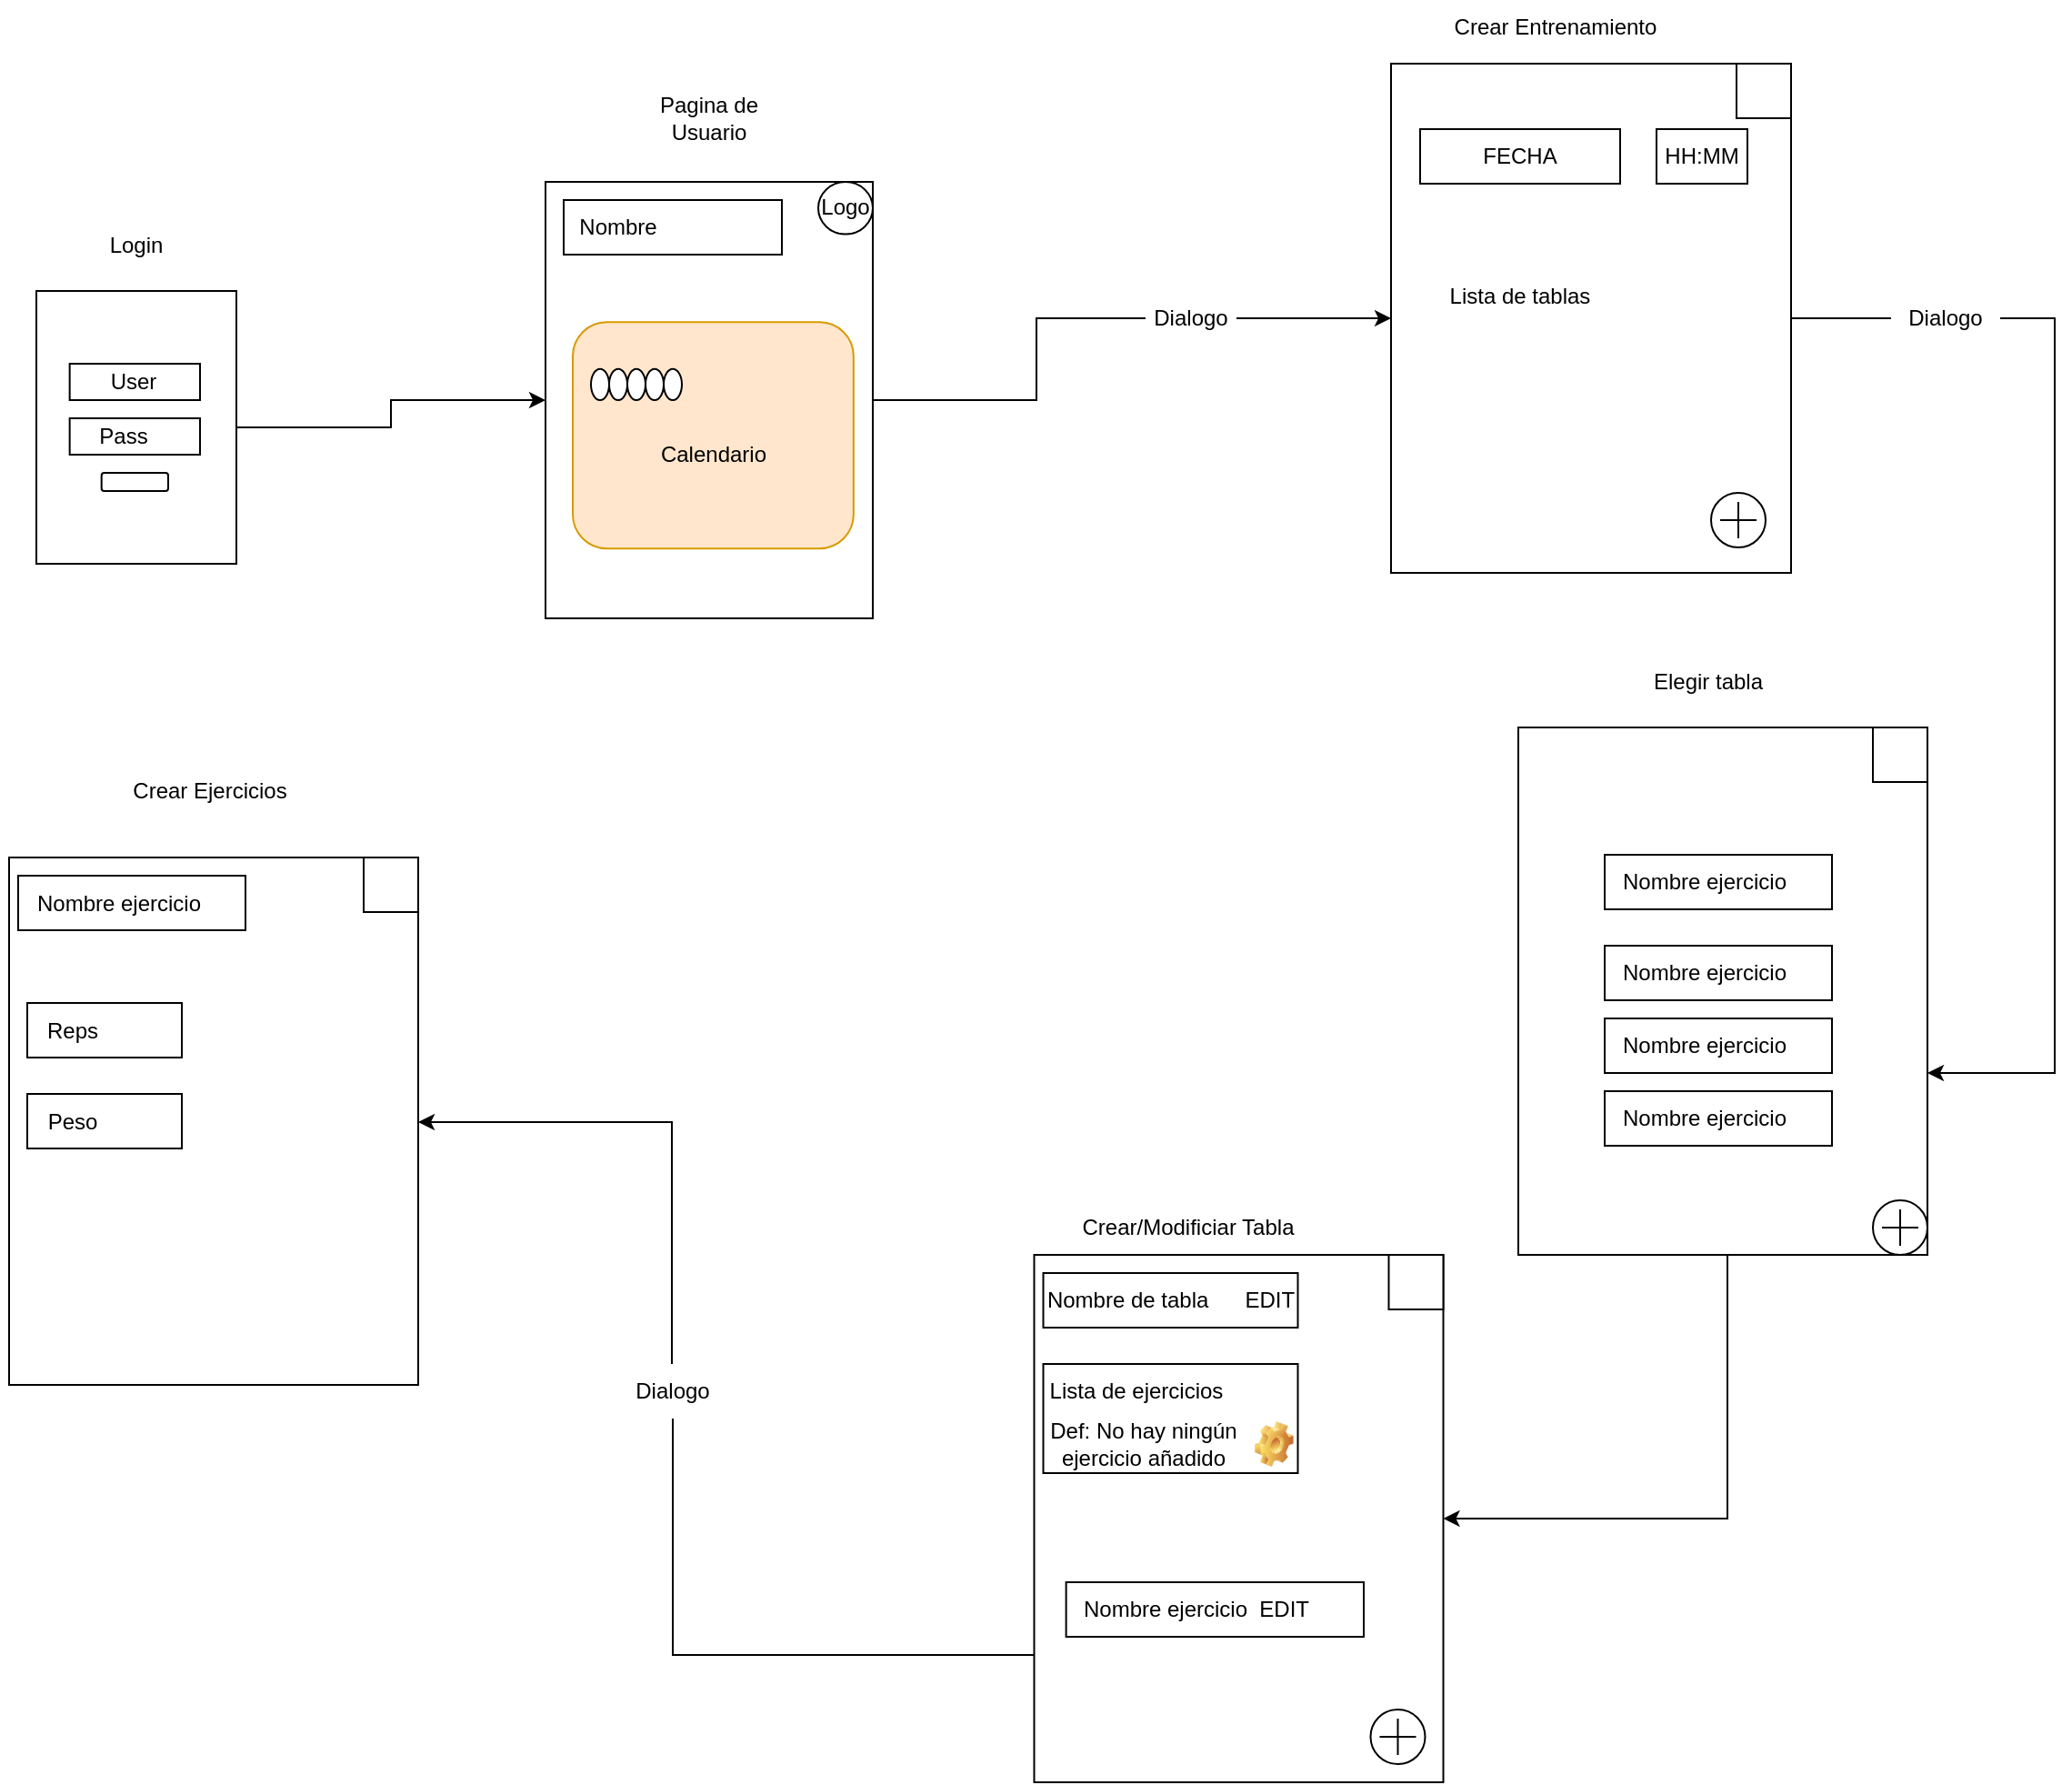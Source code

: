 <mxfile version="20.5.1" type="device"><diagram id="bfKmeoJd5E_kdE8LkjpS" name="Página-1"><mxGraphModel dx="2511" dy="3309" grid="1" gridSize="10" guides="1" tooltips="1" connect="1" arrows="1" fold="1" page="1" pageScale="1" pageWidth="1200" pageHeight="1920" math="0" shadow="0"><root><mxCell id="0"/><mxCell id="1" parent="0"/><mxCell id="ymMyOuuvv_VP9V4sdqQf-6" style="edgeStyle=orthogonalEdgeStyle;rounded=0;orthogonalLoop=1;jettySize=auto;html=1;" parent="1" source="ymMyOuuvv_VP9V4sdqQf-1" target="ymMyOuuvv_VP9V4sdqQf-5" edge="1"><mxGeometry relative="1" as="geometry"/></mxCell><mxCell id="Danm5zSsWhd78pHyE9Uv-7" style="edgeStyle=orthogonalEdgeStyle;rounded=0;orthogonalLoop=1;jettySize=auto;html=1;" parent="1" source="ymMyOuuvv_VP9V4sdqQf-30" target="ymMyOuuvv_VP9V4sdqQf-23" edge="1"><mxGeometry relative="1" as="geometry"/></mxCell><mxCell id="ymMyOuuvv_VP9V4sdqQf-30" value="Dialogo" style="text;html=1;strokeColor=none;fillColor=none;align=center;verticalAlign=middle;whiteSpace=wrap;rounded=0;" parent="1" vertex="1"><mxGeometry x="680" y="80" width="50" height="30" as="geometry"/></mxCell><mxCell id="ymMyOuuvv_VP9V4sdqQf-31" value="" style="edgeStyle=orthogonalEdgeStyle;rounded=0;orthogonalLoop=1;jettySize=auto;html=1;endArrow=none;exitX=1;exitY=0.5;exitDx=0;exitDy=0;" parent="1" source="ymMyOuuvv_VP9V4sdqQf-5" target="ymMyOuuvv_VP9V4sdqQf-30" edge="1"><mxGeometry relative="1" as="geometry"><mxPoint x="390.029" y="340" as="sourcePoint"/><mxPoint x="370.029" y="440" as="targetPoint"/><Array as="points"><mxPoint x="620" y="140"/><mxPoint x="620" y="95"/></Array></mxGeometry></mxCell><mxCell id="Danm5zSsWhd78pHyE9Uv-6" value="" style="group" parent="1" vertex="1" connectable="0"><mxGeometry x="781" y="-45" width="249" height="280" as="geometry"/></mxCell><mxCell id="Danm5zSsWhd78pHyE9Uv-11" value="" style="group" parent="Danm5zSsWhd78pHyE9Uv-6" vertex="1" connectable="0"><mxGeometry x="30" width="224" height="280" as="geometry"/></mxCell><mxCell id="ymMyOuuvv_VP9V4sdqQf-23" value="" style="rounded=0;whiteSpace=wrap;html=1;" parent="Danm5zSsWhd78pHyE9Uv-11" vertex="1"><mxGeometry x="4" width="220" height="280" as="geometry"/></mxCell><mxCell id="ymMyOuuvv_VP9V4sdqQf-32" value="" style="rounded=0;whiteSpace=wrap;html=1;" parent="Danm5zSsWhd78pHyE9Uv-11" vertex="1"><mxGeometry x="20" y="36" width="110" height="30" as="geometry"/></mxCell><mxCell id="ymMyOuuvv_VP9V4sdqQf-33" value="FECHA" style="text;html=1;strokeColor=none;fillColor=none;align=center;verticalAlign=middle;whiteSpace=wrap;rounded=0;" parent="Danm5zSsWhd78pHyE9Uv-11" vertex="1"><mxGeometry x="45" y="36" width="60" height="30" as="geometry"/></mxCell><mxCell id="ymMyOuuvv_VP9V4sdqQf-35" value="" style="rounded=0;whiteSpace=wrap;html=1;" parent="Danm5zSsWhd78pHyE9Uv-11" vertex="1"><mxGeometry x="150" y="36" width="50" height="30" as="geometry"/></mxCell><mxCell id="ymMyOuuvv_VP9V4sdqQf-36" value="HH:MM" style="text;html=1;strokeColor=none;fillColor=none;align=center;verticalAlign=middle;whiteSpace=wrap;rounded=0;" parent="Danm5zSsWhd78pHyE9Uv-11" vertex="1"><mxGeometry x="145" y="36" width="60" height="30" as="geometry"/></mxCell><mxCell id="ymMyOuuvv_VP9V4sdqQf-37" value="Lista de tablas" style="text;html=1;strokeColor=none;fillColor=none;align=center;verticalAlign=middle;whiteSpace=wrap;rounded=0;" parent="Danm5zSsWhd78pHyE9Uv-11" vertex="1"><mxGeometry x="10" y="115" width="130" height="26" as="geometry"/></mxCell><mxCell id="ymMyOuuvv_VP9V4sdqQf-39" value="" style="ellipse;whiteSpace=wrap;html=1;aspect=fixed;" parent="Danm5zSsWhd78pHyE9Uv-11" vertex="1"><mxGeometry x="180" y="236" width="30" height="30" as="geometry"/></mxCell><mxCell id="Danm5zSsWhd78pHyE9Uv-8" value="" style="rounded=0;whiteSpace=wrap;html=1;" parent="Danm5zSsWhd78pHyE9Uv-11" vertex="1"><mxGeometry x="194" width="30" height="30" as="geometry"/></mxCell><mxCell id="Danm5zSsWhd78pHyE9Uv-14" value="" style="verticalLabelPosition=bottom;verticalAlign=top;html=1;shape=mxgraph.basic.4_point_star_2;dx=1;" parent="Danm5zSsWhd78pHyE9Uv-11" vertex="1"><mxGeometry x="185" y="241" width="20" height="20" as="geometry"/></mxCell><mxCell id="bX38TQu_MB8c0oAX4eDd-33" style="edgeStyle=orthogonalEdgeStyle;rounded=0;orthogonalLoop=1;jettySize=auto;html=1;" edge="1" parent="1" source="Danm5zSsWhd78pHyE9Uv-23" target="bX38TQu_MB8c0oAX4eDd-9"><mxGeometry relative="1" as="geometry"><Array as="points"><mxPoint x="1180" y="95"/><mxPoint x="1180" y="510"/></Array></mxGeometry></mxCell><mxCell id="Danm5zSsWhd78pHyE9Uv-23" value="Dialogo" style="text;html=1;strokeColor=none;fillColor=none;align=center;verticalAlign=middle;whiteSpace=wrap;rounded=0;" parent="1" vertex="1"><mxGeometry x="1090" y="80" width="60" height="30" as="geometry"/></mxCell><mxCell id="Danm5zSsWhd78pHyE9Uv-24" value="" style="edgeStyle=orthogonalEdgeStyle;rounded=0;orthogonalLoop=1;jettySize=auto;html=1;endArrow=none;" parent="1" source="ymMyOuuvv_VP9V4sdqQf-23" target="Danm5zSsWhd78pHyE9Uv-23" edge="1"><mxGeometry relative="1" as="geometry"><mxPoint x="1029" y="95" as="sourcePoint"/><mxPoint x="1030.0" y="445" as="targetPoint"/><Array as="points"/></mxGeometry></mxCell><mxCell id="Danm5zSsWhd78pHyE9Uv-25" value="" style="group" parent="1" vertex="1" connectable="0"><mxGeometry x="70" y="40" width="110" height="190" as="geometry"/></mxCell><mxCell id="ymMyOuuvv_VP9V4sdqQf-2" value="Login" style="text;html=1;strokeColor=none;fillColor=none;align=center;verticalAlign=middle;whiteSpace=wrap;rounded=0;" parent="Danm5zSsWhd78pHyE9Uv-25" vertex="1"><mxGeometry x="25" width="60" height="30" as="geometry"/></mxCell><mxCell id="Danm5zSsWhd78pHyE9Uv-3" value="" style="group" parent="Danm5zSsWhd78pHyE9Uv-25" vertex="1" connectable="0"><mxGeometry y="40" width="110" height="150" as="geometry"/></mxCell><mxCell id="ymMyOuuvv_VP9V4sdqQf-1" value="" style="rounded=0;whiteSpace=wrap;html=1;" parent="Danm5zSsWhd78pHyE9Uv-3" vertex="1"><mxGeometry width="110" height="150" as="geometry"/></mxCell><mxCell id="ymMyOuuvv_VP9V4sdqQf-8" value="" style="rounded=0;whiteSpace=wrap;html=1;" parent="Danm5zSsWhd78pHyE9Uv-3" vertex="1"><mxGeometry x="18.33" y="40" width="71.67" height="20" as="geometry"/></mxCell><mxCell id="ymMyOuuvv_VP9V4sdqQf-9" value="" style="rounded=0;whiteSpace=wrap;html=1;" parent="Danm5zSsWhd78pHyE9Uv-3" vertex="1"><mxGeometry x="18.33" y="70" width="71.67" height="20" as="geometry"/></mxCell><mxCell id="ymMyOuuvv_VP9V4sdqQf-10" value="" style="rounded=1;whiteSpace=wrap;html=1;" parent="Danm5zSsWhd78pHyE9Uv-3" vertex="1"><mxGeometry x="35.833" y="100" width="36.667" height="10" as="geometry"/></mxCell><mxCell id="ymMyOuuvv_VP9V4sdqQf-11" value="User" style="text;html=1;strokeColor=none;fillColor=none;align=center;verticalAlign=middle;whiteSpace=wrap;rounded=0;" parent="Danm5zSsWhd78pHyE9Uv-3" vertex="1"><mxGeometry x="16.88" y="40" width="73.12" height="20" as="geometry"/></mxCell><mxCell id="Danm5zSsWhd78pHyE9Uv-5" value="Pass" style="text;html=1;strokeColor=none;fillColor=none;align=center;verticalAlign=middle;whiteSpace=wrap;rounded=0;" parent="Danm5zSsWhd78pHyE9Uv-3" vertex="1"><mxGeometry x="18.33" y="65" width="60" height="30" as="geometry"/></mxCell><mxCell id="Danm5zSsWhd78pHyE9Uv-26" value="" style="group" parent="1" vertex="1" connectable="0"><mxGeometry x="350" y="-30" width="200" height="290" as="geometry"/></mxCell><mxCell id="Danm5zSsWhd78pHyE9Uv-1" value="" style="group" parent="Danm5zSsWhd78pHyE9Uv-26" vertex="1" connectable="0"><mxGeometry y="50" width="200" height="240" as="geometry"/></mxCell><mxCell id="ymMyOuuvv_VP9V4sdqQf-5" value="" style="rounded=0;whiteSpace=wrap;html=1;" parent="Danm5zSsWhd78pHyE9Uv-1" vertex="1"><mxGeometry width="180" height="240" as="geometry"/></mxCell><mxCell id="ymMyOuuvv_VP9V4sdqQf-12" value="" style="ellipse;whiteSpace=wrap;html=1;" parent="Danm5zSsWhd78pHyE9Uv-1" vertex="1"><mxGeometry x="150.004" width="29.996" height="28.8" as="geometry"/></mxCell><mxCell id="ymMyOuuvv_VP9V4sdqQf-18" value="" style="rounded=1;whiteSpace=wrap;html=1;fillColor=#ffe6cc;strokeColor=#d79b00;" parent="Danm5zSsWhd78pHyE9Uv-1" vertex="1"><mxGeometry x="15.004" y="77.146" width="154.408" height="124.454" as="geometry"/></mxCell><mxCell id="ymMyOuuvv_VP9V4sdqQf-22" value="Calendario" style="text;html=1;strokeColor=none;fillColor=none;align=center;verticalAlign=middle;whiteSpace=wrap;rounded=0;" parent="Danm5zSsWhd78pHyE9Uv-1" vertex="1"><mxGeometry x="30.0" y="94.286" width="125.0" height="111.429" as="geometry"/></mxCell><mxCell id="ymMyOuuvv_VP9V4sdqQf-24" value="" style="ellipse;whiteSpace=wrap;html=1;" parent="Danm5zSsWhd78pHyE9Uv-1" vertex="1"><mxGeometry x="25.0" y="102.857" width="10.0" height="17.143" as="geometry"/></mxCell><mxCell id="ymMyOuuvv_VP9V4sdqQf-25" value="" style="ellipse;whiteSpace=wrap;html=1;" parent="Danm5zSsWhd78pHyE9Uv-1" vertex="1"><mxGeometry x="35.0" y="102.857" width="10.0" height="17.143" as="geometry"/></mxCell><mxCell id="ymMyOuuvv_VP9V4sdqQf-26" value="" style="ellipse;whiteSpace=wrap;html=1;" parent="Danm5zSsWhd78pHyE9Uv-1" vertex="1"><mxGeometry x="45" y="102.857" width="10.0" height="17.143" as="geometry"/></mxCell><mxCell id="ymMyOuuvv_VP9V4sdqQf-27" value="" style="ellipse;whiteSpace=wrap;html=1;" parent="Danm5zSsWhd78pHyE9Uv-1" vertex="1"><mxGeometry x="55" y="102.857" width="10.0" height="17.143" as="geometry"/></mxCell><mxCell id="ymMyOuuvv_VP9V4sdqQf-28" value="" style="ellipse;whiteSpace=wrap;html=1;" parent="Danm5zSsWhd78pHyE9Uv-1" vertex="1"><mxGeometry x="65.0" y="102.857" width="10.0" height="17.143" as="geometry"/></mxCell><mxCell id="Danm5zSsWhd78pHyE9Uv-2" value="" style="rounded=0;whiteSpace=wrap;html=1;" parent="Danm5zSsWhd78pHyE9Uv-1" vertex="1"><mxGeometry x="10" y="10" width="120" height="30" as="geometry"/></mxCell><mxCell id="ymMyOuuvv_VP9V4sdqQf-13" value="Nombre" style="text;html=1;strokeColor=none;fillColor=none;align=center;verticalAlign=middle;whiteSpace=wrap;rounded=0;" parent="Danm5zSsWhd78pHyE9Uv-1" vertex="1"><mxGeometry x="-40" y="10" width="160" height="30" as="geometry"/></mxCell><mxCell id="Danm5zSsWhd78pHyE9Uv-27" value="Logo" style="text;html=1;strokeColor=none;fillColor=none;align=center;verticalAlign=middle;whiteSpace=wrap;rounded=0;" parent="Danm5zSsWhd78pHyE9Uv-1" vertex="1"><mxGeometry x="135" y="-1.2" width="60" height="30" as="geometry"/></mxCell><mxCell id="ymMyOuuvv_VP9V4sdqQf-7" value="Pagina de Usuario" style="text;html=1;strokeColor=none;fillColor=none;align=center;verticalAlign=middle;whiteSpace=wrap;rounded=0;" parent="Danm5zSsWhd78pHyE9Uv-26" vertex="1"><mxGeometry x="60" width="60" height="30" as="geometry"/></mxCell><mxCell id="Danm5zSsWhd78pHyE9Uv-63" style="edgeStyle=orthogonalEdgeStyle;rounded=0;orthogonalLoop=1;jettySize=auto;html=1;startArrow=none;" parent="1" source="Danm5zSsWhd78pHyE9Uv-60" edge="1" target="Danm5zSsWhd78pHyE9Uv-72"><mxGeometry relative="1" as="geometry"><mxPoint x="640" y="460" as="targetPoint"/><Array as="points"><mxPoint x="420" y="537"/></Array></mxGeometry></mxCell><mxCell id="Danm5zSsWhd78pHyE9Uv-60" value="Dialogo" style="text;html=1;strokeColor=none;fillColor=none;align=center;verticalAlign=middle;whiteSpace=wrap;rounded=0;" parent="1" vertex="1"><mxGeometry x="389.5" y="670" width="60" height="30" as="geometry"/></mxCell><mxCell id="Danm5zSsWhd78pHyE9Uv-64" value="" style="edgeStyle=orthogonalEdgeStyle;rounded=0;orthogonalLoop=1;jettySize=auto;html=1;endArrow=none;" parent="1" source="Danm5zSsWhd78pHyE9Uv-17" target="Danm5zSsWhd78pHyE9Uv-60" edge="1"><mxGeometry relative="1" as="geometry"><mxPoint x="800" y="440" as="sourcePoint"/><mxPoint x="673.75" y="450" as="targetPoint"/><Array as="points"><mxPoint x="420" y="830"/></Array></mxGeometry></mxCell><mxCell id="Danm5zSsWhd78pHyE9Uv-67" value="Crear Entrenamiento" style="text;html=1;strokeColor=none;fillColor=none;align=center;verticalAlign=middle;whiteSpace=wrap;rounded=0;" parent="1" vertex="1"><mxGeometry x="831" y="-80" width="149" height="30" as="geometry"/></mxCell><mxCell id="Danm5zSsWhd78pHyE9Uv-69" value="Crear Ejercicios" style="text;html=1;strokeColor=none;fillColor=none;align=center;verticalAlign=middle;whiteSpace=wrap;rounded=0;" parent="1" vertex="1"><mxGeometry x="85.5" y="340" width="159" height="30" as="geometry"/></mxCell><mxCell id="Danm5zSsWhd78pHyE9Uv-71" value="" style="group" parent="1" vertex="1" connectable="0"><mxGeometry x="50" y="391.5" width="230" height="290" as="geometry"/></mxCell><mxCell id="Danm5zSsWhd78pHyE9Uv-72" value="" style="rounded=0;whiteSpace=wrap;html=1;" parent="Danm5zSsWhd78pHyE9Uv-71" vertex="1"><mxGeometry x="5" width="225" height="290" as="geometry"/></mxCell><mxCell id="Danm5zSsWhd78pHyE9Uv-78" value="" style="rounded=0;whiteSpace=wrap;html=1;" parent="Danm5zSsWhd78pHyE9Uv-71" vertex="1"><mxGeometry x="200" width="30" height="30" as="geometry"/></mxCell><mxCell id="Danm5zSsWhd78pHyE9Uv-81" value="" style="rounded=0;whiteSpace=wrap;html=1;" parent="Danm5zSsWhd78pHyE9Uv-71" vertex="1"><mxGeometry x="10" y="10" width="125" height="30" as="geometry"/></mxCell><mxCell id="Danm5zSsWhd78pHyE9Uv-82" value="Nombre ejercicio" style="text;html=1;strokeColor=none;fillColor=none;align=center;verticalAlign=middle;whiteSpace=wrap;rounded=0;" parent="Danm5zSsWhd78pHyE9Uv-71" vertex="1"><mxGeometry x="14.5" y="10" width="101" height="30" as="geometry"/></mxCell><mxCell id="Danm5zSsWhd78pHyE9Uv-85" value="" style="group" parent="Danm5zSsWhd78pHyE9Uv-71" vertex="1" connectable="0"><mxGeometry x="10" y="80" width="90" height="30" as="geometry"/></mxCell><mxCell id="Danm5zSsWhd78pHyE9Uv-83" value="" style="rounded=0;whiteSpace=wrap;html=1;" parent="Danm5zSsWhd78pHyE9Uv-85" vertex="1"><mxGeometry x="5" width="85" height="30" as="geometry"/></mxCell><mxCell id="Danm5zSsWhd78pHyE9Uv-84" value="Reps" style="text;html=1;strokeColor=none;fillColor=none;align=center;verticalAlign=middle;whiteSpace=wrap;rounded=0;" parent="Danm5zSsWhd78pHyE9Uv-85" vertex="1"><mxGeometry width="60" height="30" as="geometry"/></mxCell><mxCell id="Danm5zSsWhd78pHyE9Uv-86" value="" style="group" parent="Danm5zSsWhd78pHyE9Uv-71" vertex="1" connectable="0"><mxGeometry x="10" y="130" width="90" height="30" as="geometry"/></mxCell><mxCell id="Danm5zSsWhd78pHyE9Uv-87" value="" style="rounded=0;whiteSpace=wrap;html=1;" parent="Danm5zSsWhd78pHyE9Uv-86" vertex="1"><mxGeometry x="5" width="85" height="30" as="geometry"/></mxCell><mxCell id="Danm5zSsWhd78pHyE9Uv-88" value="Peso" style="text;html=1;strokeColor=none;fillColor=none;align=center;verticalAlign=middle;whiteSpace=wrap;rounded=0;" parent="Danm5zSsWhd78pHyE9Uv-86" vertex="1"><mxGeometry width="60" height="30" as="geometry"/></mxCell><mxCell id="bX38TQu_MB8c0oAX4eDd-7" value="" style="group" vertex="1" connectable="0" parent="1"><mxGeometry x="610" y="580" width="233.75" height="320" as="geometry"/></mxCell><mxCell id="Danm5zSsWhd78pHyE9Uv-17" value="" style="rounded=0;whiteSpace=wrap;html=1;" parent="bX38TQu_MB8c0oAX4eDd-7" vertex="1"><mxGeometry x="8.75" y="30" width="225" height="290" as="geometry"/></mxCell><mxCell id="Danm5zSsWhd78pHyE9Uv-21" value="" style="group" parent="bX38TQu_MB8c0oAX4eDd-7" vertex="1" connectable="0"><mxGeometry x="193.75" y="280" width="30" height="30" as="geometry"/></mxCell><mxCell id="Danm5zSsWhd78pHyE9Uv-19" value="" style="ellipse;whiteSpace=wrap;html=1;aspect=fixed;" parent="Danm5zSsWhd78pHyE9Uv-21" vertex="1"><mxGeometry width="30" height="30" as="geometry"/></mxCell><mxCell id="Danm5zSsWhd78pHyE9Uv-20" value="" style="verticalLabelPosition=bottom;verticalAlign=top;html=1;shape=mxgraph.basic.4_point_star_2;dx=1;" parent="Danm5zSsWhd78pHyE9Uv-21" vertex="1"><mxGeometry x="5" y="5" width="20" height="20" as="geometry"/></mxCell><mxCell id="Danm5zSsWhd78pHyE9Uv-44" value="" style="group" parent="bX38TQu_MB8c0oAX4eDd-7" vertex="1" connectable="0"><mxGeometry x="13.75" y="40" width="160" height="30" as="geometry"/></mxCell><mxCell id="Danm5zSsWhd78pHyE9Uv-28" value="" style="rounded=0;whiteSpace=wrap;html=1;" parent="Danm5zSsWhd78pHyE9Uv-44" vertex="1"><mxGeometry width="140" height="30" as="geometry"/></mxCell><mxCell id="Danm5zSsWhd78pHyE9Uv-29" value="Nombre de tabla&amp;nbsp; &amp;nbsp; &amp;nbsp; EDIT" style="text;html=1;strokeColor=none;fillColor=none;align=center;verticalAlign=middle;whiteSpace=wrap;rounded=0;" parent="Danm5zSsWhd78pHyE9Uv-44" vertex="1"><mxGeometry x="-5" width="150" height="30" as="geometry"/></mxCell><mxCell id="Danm5zSsWhd78pHyE9Uv-46" value="" style="rounded=0;whiteSpace=wrap;html=1;" parent="bX38TQu_MB8c0oAX4eDd-7" vertex="1"><mxGeometry x="203.75" y="30" width="30" height="30" as="geometry"/></mxCell><mxCell id="bX38TQu_MB8c0oAX4eDd-1" value="" style="rounded=0;whiteSpace=wrap;html=1;" vertex="1" parent="bX38TQu_MB8c0oAX4eDd-7"><mxGeometry x="13.75" y="90" width="140" height="60" as="geometry"/></mxCell><mxCell id="Danm5zSsWhd78pHyE9Uv-68" value="Crear/Modificiar Tabla" style="text;html=1;strokeColor=none;fillColor=none;align=center;verticalAlign=middle;whiteSpace=wrap;rounded=0;" parent="bX38TQu_MB8c0oAX4eDd-7" vertex="1"><mxGeometry x="13.75" width="159" height="30" as="geometry"/></mxCell><mxCell id="Danm5zSsWhd78pHyE9Uv-47" value="Def: No hay ningún ejercicio añadido" style="text;html=1;strokeColor=none;fillColor=none;align=center;verticalAlign=middle;whiteSpace=wrap;rounded=0;" parent="bX38TQu_MB8c0oAX4eDd-7" vertex="1"><mxGeometry x="13.75" y="120" width="110" height="28" as="geometry"/></mxCell><mxCell id="Danm5zSsWhd78pHyE9Uv-43" value="Lista de ejercicios" style="text;html=1;strokeColor=none;fillColor=none;align=center;verticalAlign=middle;whiteSpace=wrap;rounded=0;" parent="bX38TQu_MB8c0oAX4eDd-7" vertex="1"><mxGeometry y="90" width="130" height="30" as="geometry"/></mxCell><mxCell id="Danm5zSsWhd78pHyE9Uv-65" value="" style="shape=image;html=1;verticalLabelPosition=bottom;verticalAlign=top;imageAspect=1;aspect=fixed;image=img/clipart/Gear_128x128.png" parent="bX38TQu_MB8c0oAX4eDd-7" vertex="1"><mxGeometry x="130" y="121.5" width="21.31" height="25" as="geometry"/></mxCell><mxCell id="bX38TQu_MB8c0oAX4eDd-37" value="" style="group" vertex="1" connectable="0" parent="bX38TQu_MB8c0oAX4eDd-7"><mxGeometry x="26.31" y="210" width="163.69" height="30" as="geometry"/></mxCell><mxCell id="bX38TQu_MB8c0oAX4eDd-38" value="" style="rounded=0;whiteSpace=wrap;html=1;" vertex="1" parent="bX38TQu_MB8c0oAX4eDd-37"><mxGeometry width="163.69" height="30" as="geometry"/></mxCell><mxCell id="bX38TQu_MB8c0oAX4eDd-39" value="Nombre ejercicio&amp;nbsp; EDIT" style="text;html=1;strokeColor=none;fillColor=none;align=center;verticalAlign=middle;whiteSpace=wrap;rounded=0;" vertex="1" parent="bX38TQu_MB8c0oAX4eDd-37"><mxGeometry x="5.893" width="132.262" height="30" as="geometry"/></mxCell><mxCell id="bX38TQu_MB8c0oAX4eDd-8" value="" style="group" vertex="1" connectable="0" parent="1"><mxGeometry x="880" y="320" width="230" height="290" as="geometry"/></mxCell><mxCell id="bX38TQu_MB8c0oAX4eDd-9" value="" style="rounded=0;whiteSpace=wrap;html=1;" vertex="1" parent="bX38TQu_MB8c0oAX4eDd-8"><mxGeometry x="5" width="225" height="290" as="geometry"/></mxCell><mxCell id="bX38TQu_MB8c0oAX4eDd-10" value="" style="rounded=0;whiteSpace=wrap;html=1;" vertex="1" parent="bX38TQu_MB8c0oAX4eDd-8"><mxGeometry x="200" width="30" height="30" as="geometry"/></mxCell><mxCell id="bX38TQu_MB8c0oAX4eDd-19" value="" style="group" vertex="1" connectable="0" parent="bX38TQu_MB8c0oAX4eDd-8"><mxGeometry x="52.5" y="70" width="125" height="30" as="geometry"/></mxCell><mxCell id="bX38TQu_MB8c0oAX4eDd-11" value="" style="rounded=0;whiteSpace=wrap;html=1;" vertex="1" parent="bX38TQu_MB8c0oAX4eDd-19"><mxGeometry width="125" height="30" as="geometry"/></mxCell><mxCell id="bX38TQu_MB8c0oAX4eDd-12" value="Nombre ejercicio" style="text;html=1;strokeColor=none;fillColor=none;align=center;verticalAlign=middle;whiteSpace=wrap;rounded=0;" vertex="1" parent="bX38TQu_MB8c0oAX4eDd-19"><mxGeometry x="4.5" width="101" height="30" as="geometry"/></mxCell><mxCell id="bX38TQu_MB8c0oAX4eDd-20" value="" style="group" vertex="1" connectable="0" parent="bX38TQu_MB8c0oAX4eDd-8"><mxGeometry x="52.5" y="120" width="125" height="30" as="geometry"/></mxCell><mxCell id="bX38TQu_MB8c0oAX4eDd-21" value="" style="rounded=0;whiteSpace=wrap;html=1;" vertex="1" parent="bX38TQu_MB8c0oAX4eDd-20"><mxGeometry width="125" height="30" as="geometry"/></mxCell><mxCell id="bX38TQu_MB8c0oAX4eDd-22" value="Nombre ejercicio" style="text;html=1;strokeColor=none;fillColor=none;align=center;verticalAlign=middle;whiteSpace=wrap;rounded=0;" vertex="1" parent="bX38TQu_MB8c0oAX4eDd-20"><mxGeometry x="4.5" width="101" height="30" as="geometry"/></mxCell><mxCell id="bX38TQu_MB8c0oAX4eDd-23" value="" style="group" vertex="1" connectable="0" parent="bX38TQu_MB8c0oAX4eDd-8"><mxGeometry x="52.5" y="160" width="125" height="30" as="geometry"/></mxCell><mxCell id="bX38TQu_MB8c0oAX4eDd-24" value="" style="rounded=0;whiteSpace=wrap;html=1;" vertex="1" parent="bX38TQu_MB8c0oAX4eDd-23"><mxGeometry width="125" height="30" as="geometry"/></mxCell><mxCell id="bX38TQu_MB8c0oAX4eDd-25" value="Nombre ejercicio" style="text;html=1;strokeColor=none;fillColor=none;align=center;verticalAlign=middle;whiteSpace=wrap;rounded=0;" vertex="1" parent="bX38TQu_MB8c0oAX4eDd-23"><mxGeometry x="4.5" width="101" height="30" as="geometry"/></mxCell><mxCell id="bX38TQu_MB8c0oAX4eDd-26" value="" style="group" vertex="1" connectable="0" parent="bX38TQu_MB8c0oAX4eDd-8"><mxGeometry x="52.5" y="200" width="125" height="30" as="geometry"/></mxCell><mxCell id="bX38TQu_MB8c0oAX4eDd-27" value="" style="rounded=0;whiteSpace=wrap;html=1;" vertex="1" parent="bX38TQu_MB8c0oAX4eDd-26"><mxGeometry width="125" height="30" as="geometry"/></mxCell><mxCell id="bX38TQu_MB8c0oAX4eDd-28" value="Nombre ejercicio" style="text;html=1;strokeColor=none;fillColor=none;align=center;verticalAlign=middle;whiteSpace=wrap;rounded=0;" vertex="1" parent="bX38TQu_MB8c0oAX4eDd-26"><mxGeometry x="4.5" width="101" height="30" as="geometry"/></mxCell><mxCell id="bX38TQu_MB8c0oAX4eDd-32" value="" style="group" vertex="1" connectable="0" parent="bX38TQu_MB8c0oAX4eDd-8"><mxGeometry x="200" y="260" width="30" height="30" as="geometry"/></mxCell><mxCell id="bX38TQu_MB8c0oAX4eDd-30" value="" style="ellipse;whiteSpace=wrap;html=1;aspect=fixed;" vertex="1" parent="bX38TQu_MB8c0oAX4eDd-32"><mxGeometry width="30" height="30" as="geometry"/></mxCell><mxCell id="bX38TQu_MB8c0oAX4eDd-31" value="" style="verticalLabelPosition=bottom;verticalAlign=top;html=1;shape=mxgraph.basic.4_point_star_2;dx=1;" vertex="1" parent="bX38TQu_MB8c0oAX4eDd-32"><mxGeometry x="5" y="5" width="20" height="20" as="geometry"/></mxCell><mxCell id="bX38TQu_MB8c0oAX4eDd-34" style="edgeStyle=orthogonalEdgeStyle;rounded=0;orthogonalLoop=1;jettySize=auto;html=1;" edge="1" parent="1" source="bX38TQu_MB8c0oAX4eDd-9" target="Danm5zSsWhd78pHyE9Uv-17"><mxGeometry relative="1" as="geometry"><Array as="points"><mxPoint x="1000" y="755"/></Array></mxGeometry></mxCell><mxCell id="bX38TQu_MB8c0oAX4eDd-35" value="Elegir tabla" style="text;html=1;strokeColor=none;fillColor=none;align=center;verticalAlign=middle;whiteSpace=wrap;rounded=0;" vertex="1" parent="1"><mxGeometry x="910" y="280" width="159" height="30" as="geometry"/></mxCell></root></mxGraphModel></diagram></mxfile>
